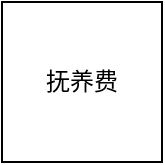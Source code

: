 <mxfile version="13.1.3" type="github">
  <diagram id="s17VPQ3U3fzvnGXEAQGp" name="第 1 页">
    <mxGraphModel dx="1102" dy="614" grid="1" gridSize="10" guides="1" tooltips="1" connect="1" arrows="1" fold="1" page="1" pageScale="1" pageWidth="827" pageHeight="1169" math="0" shadow="0">
      <root>
        <mxCell id="0" />
        <mxCell id="1" parent="0" />
        <mxCell id="KlWnGs5qMoWLF2-_dSya-1" value="抚养费" style="whiteSpace=wrap;html=1;aspect=fixed;" vertex="1" parent="1">
          <mxGeometry x="320" y="180" width="80" height="80" as="geometry" />
        </mxCell>
      </root>
    </mxGraphModel>
  </diagram>
</mxfile>

